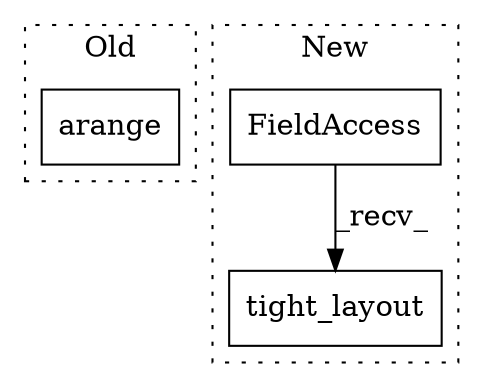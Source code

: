digraph G {
subgraph cluster0 {
1 [label="arange" a="32" s="1091,1101" l="7,1" shape="box"];
label = "Old";
style="dotted";
}
subgraph cluster1 {
2 [label="tight_layout" a="32" s="1589" l="14" shape="box"];
3 [label="FieldAccess" a="22" s="1571" l="10" shape="box"];
label = "New";
style="dotted";
}
3 -> 2 [label="_recv_"];
}